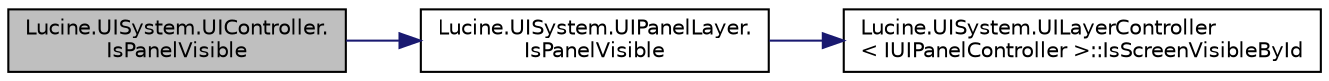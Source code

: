 digraph "Lucine.UISystem.UIController.IsPanelVisible"
{
 // LATEX_PDF_SIZE
  edge [fontname="Helvetica",fontsize="10",labelfontname="Helvetica",labelfontsize="10"];
  node [fontname="Helvetica",fontsize="10",shape=record];
  rankdir="LR";
  Node1 [label="Lucine.UISystem.UIController.\lIsPanelVisible",height=0.2,width=0.4,color="black", fillcolor="grey75", style="filled", fontcolor="black",tooltip=" "];
  Node1 -> Node2 [color="midnightblue",fontsize="10",style="solid",fontname="Helvetica"];
  Node2 [label="Lucine.UISystem.UIPanelLayer.\lIsPanelVisible",height=0.2,width=0.4,color="black", fillcolor="white", style="filled",URL="$class_lucine_1_1_u_i_system_1_1_u_i_panel_layer.html#ae8b8ba4fb6271fbe62400e1b79ddfce1",tooltip=" "];
  Node2 -> Node3 [color="midnightblue",fontsize="10",style="solid",fontname="Helvetica"];
  Node3 [label="Lucine.UISystem.UILayerController\l\< IUIPanelController \>::IsScreenVisibleById",height=0.2,width=0.4,color="black", fillcolor="white", style="filled",URL="$class_lucine_1_1_u_i_system_1_1_u_i_layer_controller.html#a2fa9cec1fab7f60b0e9223990fe51bb9",tooltip="Function that check if a screen is visible using the id"];
}
